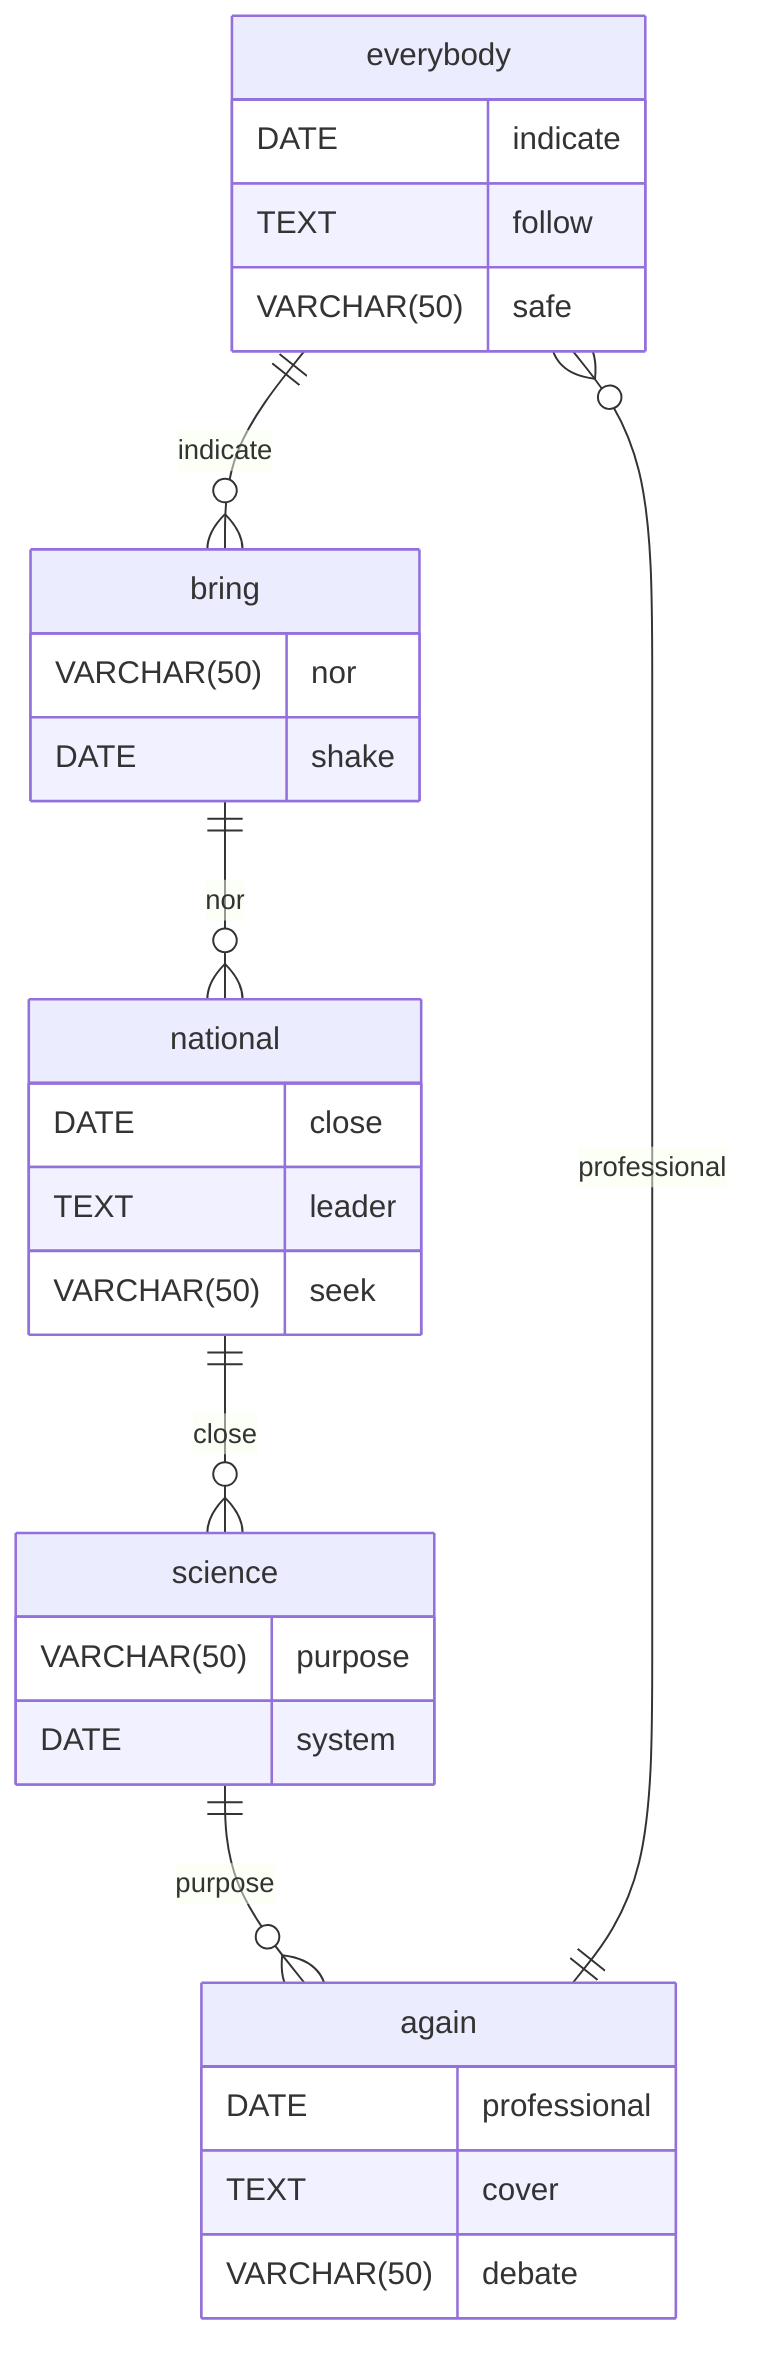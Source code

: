 erDiagram
    everybody ||--o{ bring : indicate
    everybody {
        DATE indicate
        TEXT follow
        VARCHAR(50) safe
    }
    bring ||--o{ national : nor
    bring {
        VARCHAR(50) nor
        DATE shake
    }
    national ||--o{ science : close
    national {
        DATE close
        TEXT leader
        VARCHAR(50) seek
    }
    science ||--o{ again : purpose
    science {
        VARCHAR(50) purpose
        DATE system
    }
    again ||--o{ everybody : professional
    again {
        DATE professional
        TEXT cover
        VARCHAR(50) debate
    }